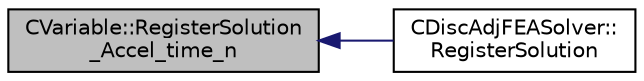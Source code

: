 digraph "CVariable::RegisterSolution_Accel_time_n"
{
  edge [fontname="Helvetica",fontsize="10",labelfontname="Helvetica",labelfontsize="10"];
  node [fontname="Helvetica",fontsize="10",shape=record];
  rankdir="LR";
  Node4016 [label="CVariable::RegisterSolution\l_Accel_time_n",height=0.2,width=0.4,color="black", fillcolor="grey75", style="filled", fontcolor="black"];
  Node4016 -> Node4017 [dir="back",color="midnightblue",fontsize="10",style="solid",fontname="Helvetica"];
  Node4017 [label="CDiscAdjFEASolver::\lRegisterSolution",height=0.2,width=0.4,color="black", fillcolor="white", style="filled",URL="$class_c_disc_adj_f_e_a_solver.html#ad05585130c1922d463e88540fe5a1bf8",tooltip="Performs the preprocessing of the adjoint AD-based solver. Registers all necessary variables on the t..."];
}
